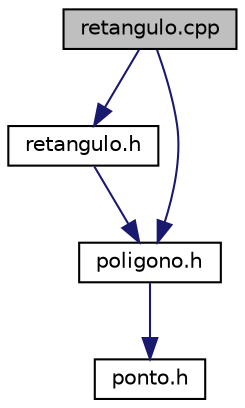 digraph "retangulo.cpp"
{
  edge [fontname="Helvetica",fontsize="10",labelfontname="Helvetica",labelfontsize="10"];
  node [fontname="Helvetica",fontsize="10",shape=record];
  Node0 [label="retangulo.cpp",height=0.2,width=0.4,color="black", fillcolor="grey75", style="filled", fontcolor="black"];
  Node0 -> Node1 [color="midnightblue",fontsize="10",style="solid",fontname="Helvetica"];
  Node1 [label="retangulo.h",height=0.2,width=0.4,color="black", fillcolor="white", style="filled",URL="$retangulo_8h.html"];
  Node1 -> Node2 [color="midnightblue",fontsize="10",style="solid",fontname="Helvetica"];
  Node2 [label="poligono.h",height=0.2,width=0.4,color="black", fillcolor="white", style="filled",URL="$poligono_8h.html"];
  Node2 -> Node3 [color="midnightblue",fontsize="10",style="solid",fontname="Helvetica"];
  Node3 [label="ponto.h",height=0.2,width=0.4,color="black", fillcolor="white", style="filled",URL="$ponto_8h.html"];
  Node0 -> Node2 [color="midnightblue",fontsize="10",style="solid",fontname="Helvetica"];
}
